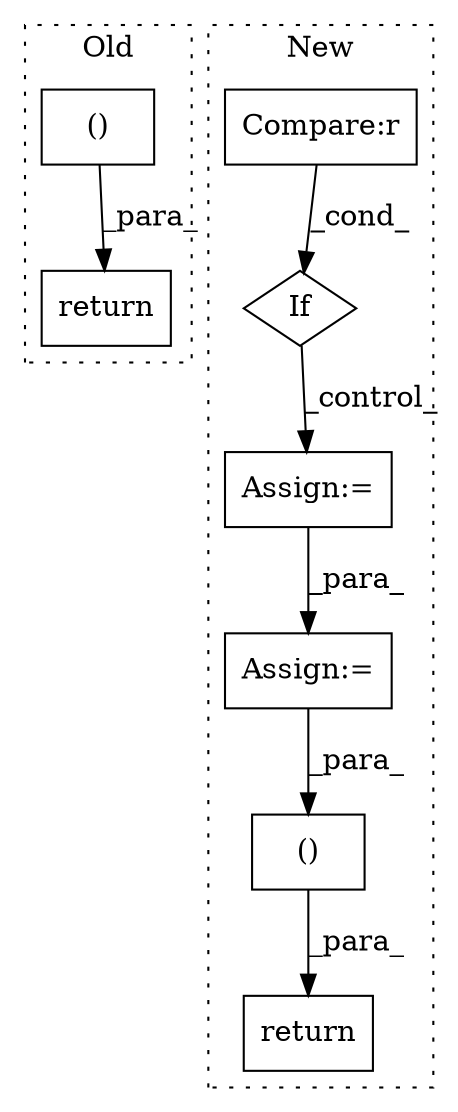 digraph G {
subgraph cluster0 {
1 [label="()" a="54" s="7684" l="260" shape="box"];
5 [label="return" a="93" s="7673" l="7" shape="box"];
label = "Old";
style="dotted";
}
subgraph cluster1 {
2 [label="If" a="96" s="7741,7767" l="3,18" shape="diamond"];
3 [label="Assign:=" a="68" s="7800" l="3" shape="box"];
4 [label="Compare:r" a="40" s="7744" l="23" shape="box"];
6 [label="return" a="93" s="8415" l="7" shape="box"];
7 [label="()" a="54" s="8428" l="17" shape="box"];
8 [label="Assign:=" a="68" s="8305" l="3" shape="box"];
label = "New";
style="dotted";
}
1 -> 5 [label="_para_"];
2 -> 3 [label="_control_"];
3 -> 8 [label="_para_"];
4 -> 2 [label="_cond_"];
7 -> 6 [label="_para_"];
8 -> 7 [label="_para_"];
}